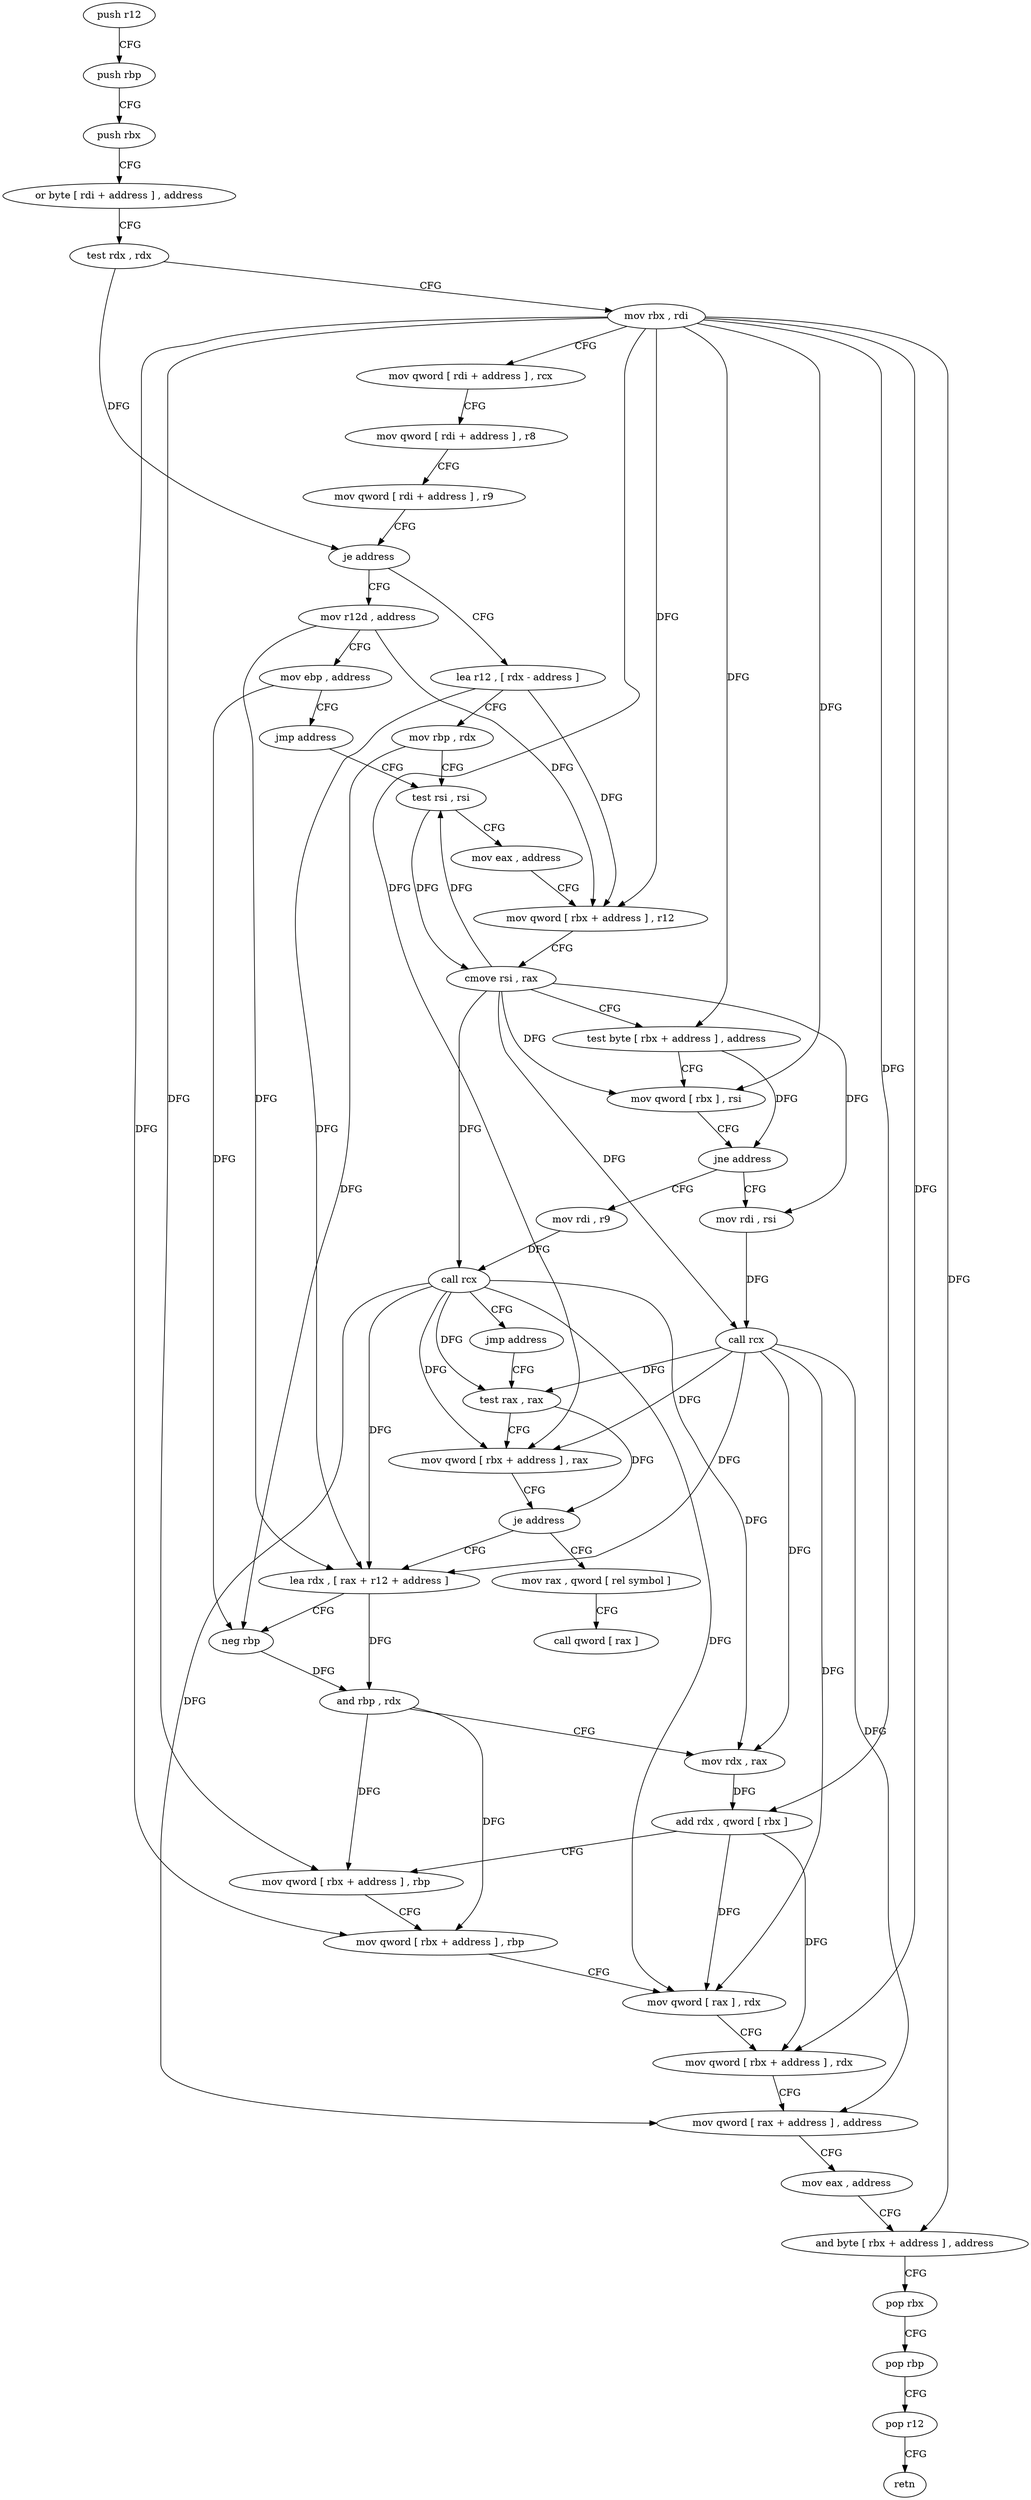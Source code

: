 digraph "func" {
"207280" [label = "push r12" ]
"207282" [label = "push rbp" ]
"207283" [label = "push rbx" ]
"207284" [label = "or byte [ rdi + address ] , address" ]
"207288" [label = "test rdx , rdx" ]
"207291" [label = "mov rbx , rdi" ]
"207294" [label = "mov qword [ rdi + address ] , rcx" ]
"207298" [label = "mov qword [ rdi + address ] , r8" ]
"207302" [label = "mov qword [ rdi + address ] , r9" ]
"207306" [label = "je address" ]
"207408" [label = "mov r12d , address" ]
"207308" [label = "lea r12 , [ rdx - address ]" ]
"207414" [label = "mov ebp , address" ]
"207419" [label = "jmp address" ]
"207315" [label = "test rsi , rsi" ]
"207312" [label = "mov rbp , rdx" ]
"207318" [label = "mov eax , address" ]
"207323" [label = "mov qword [ rbx + address ] , r12" ]
"207327" [label = "cmove rsi , rax" ]
"207331" [label = "test byte [ rbx + address ] , address" ]
"207335" [label = "mov qword [ rbx ] , rsi" ]
"207338" [label = "jne address" ]
"207424" [label = "mov rdi , r9" ]
"207340" [label = "mov rdi , rsi" ]
"207427" [label = "call rcx" ]
"207429" [label = "jmp address" ]
"207345" [label = "test rax , rax" ]
"207343" [label = "call rcx" ]
"207348" [label = "mov qword [ rbx + address ] , rax" ]
"207352" [label = "je address" ]
"207431" [label = "mov rax , qword [ rel symbol ]" ]
"207354" [label = "lea rdx , [ rax + r12 + address ]" ]
"207438" [label = "call qword [ rax ]" ]
"207359" [label = "neg rbp" ]
"207362" [label = "and rbp , rdx" ]
"207365" [label = "mov rdx , rax" ]
"207368" [label = "add rdx , qword [ rbx ]" ]
"207371" [label = "mov qword [ rbx + address ] , rbp" ]
"207375" [label = "mov qword [ rbx + address ] , rbp" ]
"207379" [label = "mov qword [ rax ] , rdx" ]
"207382" [label = "mov qword [ rbx + address ] , rdx" ]
"207386" [label = "mov qword [ rax + address ] , address" ]
"207394" [label = "mov eax , address" ]
"207399" [label = "and byte [ rbx + address ] , address" ]
"207403" [label = "pop rbx" ]
"207404" [label = "pop rbp" ]
"207405" [label = "pop r12" ]
"207407" [label = "retn" ]
"207280" -> "207282" [ label = "CFG" ]
"207282" -> "207283" [ label = "CFG" ]
"207283" -> "207284" [ label = "CFG" ]
"207284" -> "207288" [ label = "CFG" ]
"207288" -> "207291" [ label = "CFG" ]
"207288" -> "207306" [ label = "DFG" ]
"207291" -> "207294" [ label = "CFG" ]
"207291" -> "207323" [ label = "DFG" ]
"207291" -> "207331" [ label = "DFG" ]
"207291" -> "207335" [ label = "DFG" ]
"207291" -> "207348" [ label = "DFG" ]
"207291" -> "207368" [ label = "DFG" ]
"207291" -> "207371" [ label = "DFG" ]
"207291" -> "207375" [ label = "DFG" ]
"207291" -> "207382" [ label = "DFG" ]
"207291" -> "207399" [ label = "DFG" ]
"207294" -> "207298" [ label = "CFG" ]
"207298" -> "207302" [ label = "CFG" ]
"207302" -> "207306" [ label = "CFG" ]
"207306" -> "207408" [ label = "CFG" ]
"207306" -> "207308" [ label = "CFG" ]
"207408" -> "207414" [ label = "CFG" ]
"207408" -> "207323" [ label = "DFG" ]
"207408" -> "207354" [ label = "DFG" ]
"207308" -> "207312" [ label = "CFG" ]
"207308" -> "207323" [ label = "DFG" ]
"207308" -> "207354" [ label = "DFG" ]
"207414" -> "207419" [ label = "CFG" ]
"207414" -> "207359" [ label = "DFG" ]
"207419" -> "207315" [ label = "CFG" ]
"207315" -> "207318" [ label = "CFG" ]
"207315" -> "207327" [ label = "DFG" ]
"207312" -> "207315" [ label = "CFG" ]
"207312" -> "207359" [ label = "DFG" ]
"207318" -> "207323" [ label = "CFG" ]
"207323" -> "207327" [ label = "CFG" ]
"207327" -> "207331" [ label = "CFG" ]
"207327" -> "207315" [ label = "DFG" ]
"207327" -> "207335" [ label = "DFG" ]
"207327" -> "207427" [ label = "DFG" ]
"207327" -> "207340" [ label = "DFG" ]
"207327" -> "207343" [ label = "DFG" ]
"207331" -> "207335" [ label = "CFG" ]
"207331" -> "207338" [ label = "DFG" ]
"207335" -> "207338" [ label = "CFG" ]
"207338" -> "207424" [ label = "CFG" ]
"207338" -> "207340" [ label = "CFG" ]
"207424" -> "207427" [ label = "DFG" ]
"207340" -> "207343" [ label = "DFG" ]
"207427" -> "207429" [ label = "CFG" ]
"207427" -> "207345" [ label = "DFG" ]
"207427" -> "207348" [ label = "DFG" ]
"207427" -> "207354" [ label = "DFG" ]
"207427" -> "207365" [ label = "DFG" ]
"207427" -> "207379" [ label = "DFG" ]
"207427" -> "207386" [ label = "DFG" ]
"207429" -> "207345" [ label = "CFG" ]
"207345" -> "207348" [ label = "CFG" ]
"207345" -> "207352" [ label = "DFG" ]
"207343" -> "207345" [ label = "DFG" ]
"207343" -> "207348" [ label = "DFG" ]
"207343" -> "207354" [ label = "DFG" ]
"207343" -> "207365" [ label = "DFG" ]
"207343" -> "207379" [ label = "DFG" ]
"207343" -> "207386" [ label = "DFG" ]
"207348" -> "207352" [ label = "CFG" ]
"207352" -> "207431" [ label = "CFG" ]
"207352" -> "207354" [ label = "CFG" ]
"207431" -> "207438" [ label = "CFG" ]
"207354" -> "207359" [ label = "CFG" ]
"207354" -> "207362" [ label = "DFG" ]
"207359" -> "207362" [ label = "DFG" ]
"207362" -> "207365" [ label = "CFG" ]
"207362" -> "207371" [ label = "DFG" ]
"207362" -> "207375" [ label = "DFG" ]
"207365" -> "207368" [ label = "DFG" ]
"207368" -> "207371" [ label = "CFG" ]
"207368" -> "207379" [ label = "DFG" ]
"207368" -> "207382" [ label = "DFG" ]
"207371" -> "207375" [ label = "CFG" ]
"207375" -> "207379" [ label = "CFG" ]
"207379" -> "207382" [ label = "CFG" ]
"207382" -> "207386" [ label = "CFG" ]
"207386" -> "207394" [ label = "CFG" ]
"207394" -> "207399" [ label = "CFG" ]
"207399" -> "207403" [ label = "CFG" ]
"207403" -> "207404" [ label = "CFG" ]
"207404" -> "207405" [ label = "CFG" ]
"207405" -> "207407" [ label = "CFG" ]
}

